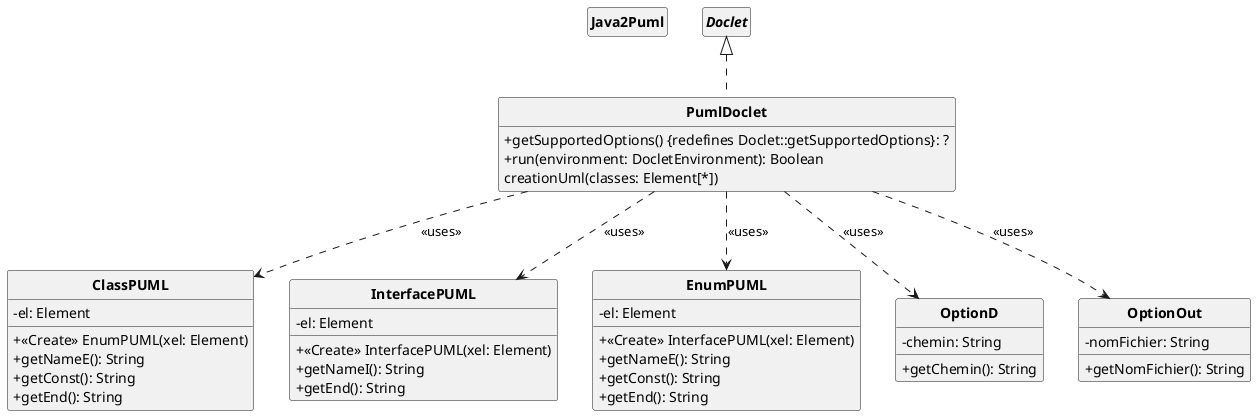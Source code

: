 @startuml
'https://plantuml.com/sequence-diagram
skinparam style strictuml
skinparam classAttributeIconSize 0
skinparam classFontStyle Bold
hide empty members



class Java2Puml
{
}


class ClassPUML
{
    -el: Element
    +<<Create>> EnumPUML(xel: Element)
    +getNameE(): String
    +getConst(): String
    +getEnd(): String
}


class InterfacePUML
{
    -el: Element
    +<<Create>> InterfacePUML(xel: Element)
    +getNameI(): String
    +getEnd(): String
}


class EnumPUML
{
    -el: Element
    +<<Create>> InterfacePUML(xel: Element)
    +getNameE(): String
    +getConst(): String
    +getEnd(): String
}



class PumlDoclet implements Doclet
{
    +getSupportedOptions() {redefines Doclet::getSupportedOptions}: ?
    +run(environment: DocletEnvironment): Boolean
    creationUml(classes: Element[*])
}


class OptionD implements Doclet.Option
{
    -chemin: String
    +getChemin(): String
}


class OptionOut implements Doclet.Option
{
    -nomFichier: String
    +getNomFichier(): String
}

PumlDoclet  ..>  ClassPUML: <<uses>>
PumlDoclet  ..>  InterfacePUML: <<uses>>
PumlDoclet  ..>  EnumPUML: <<uses>>

PumlDoclet  ..>  OptionD: <<uses>>
PumlDoclet  ..>  OptionOut: <<uses>>

@enduml